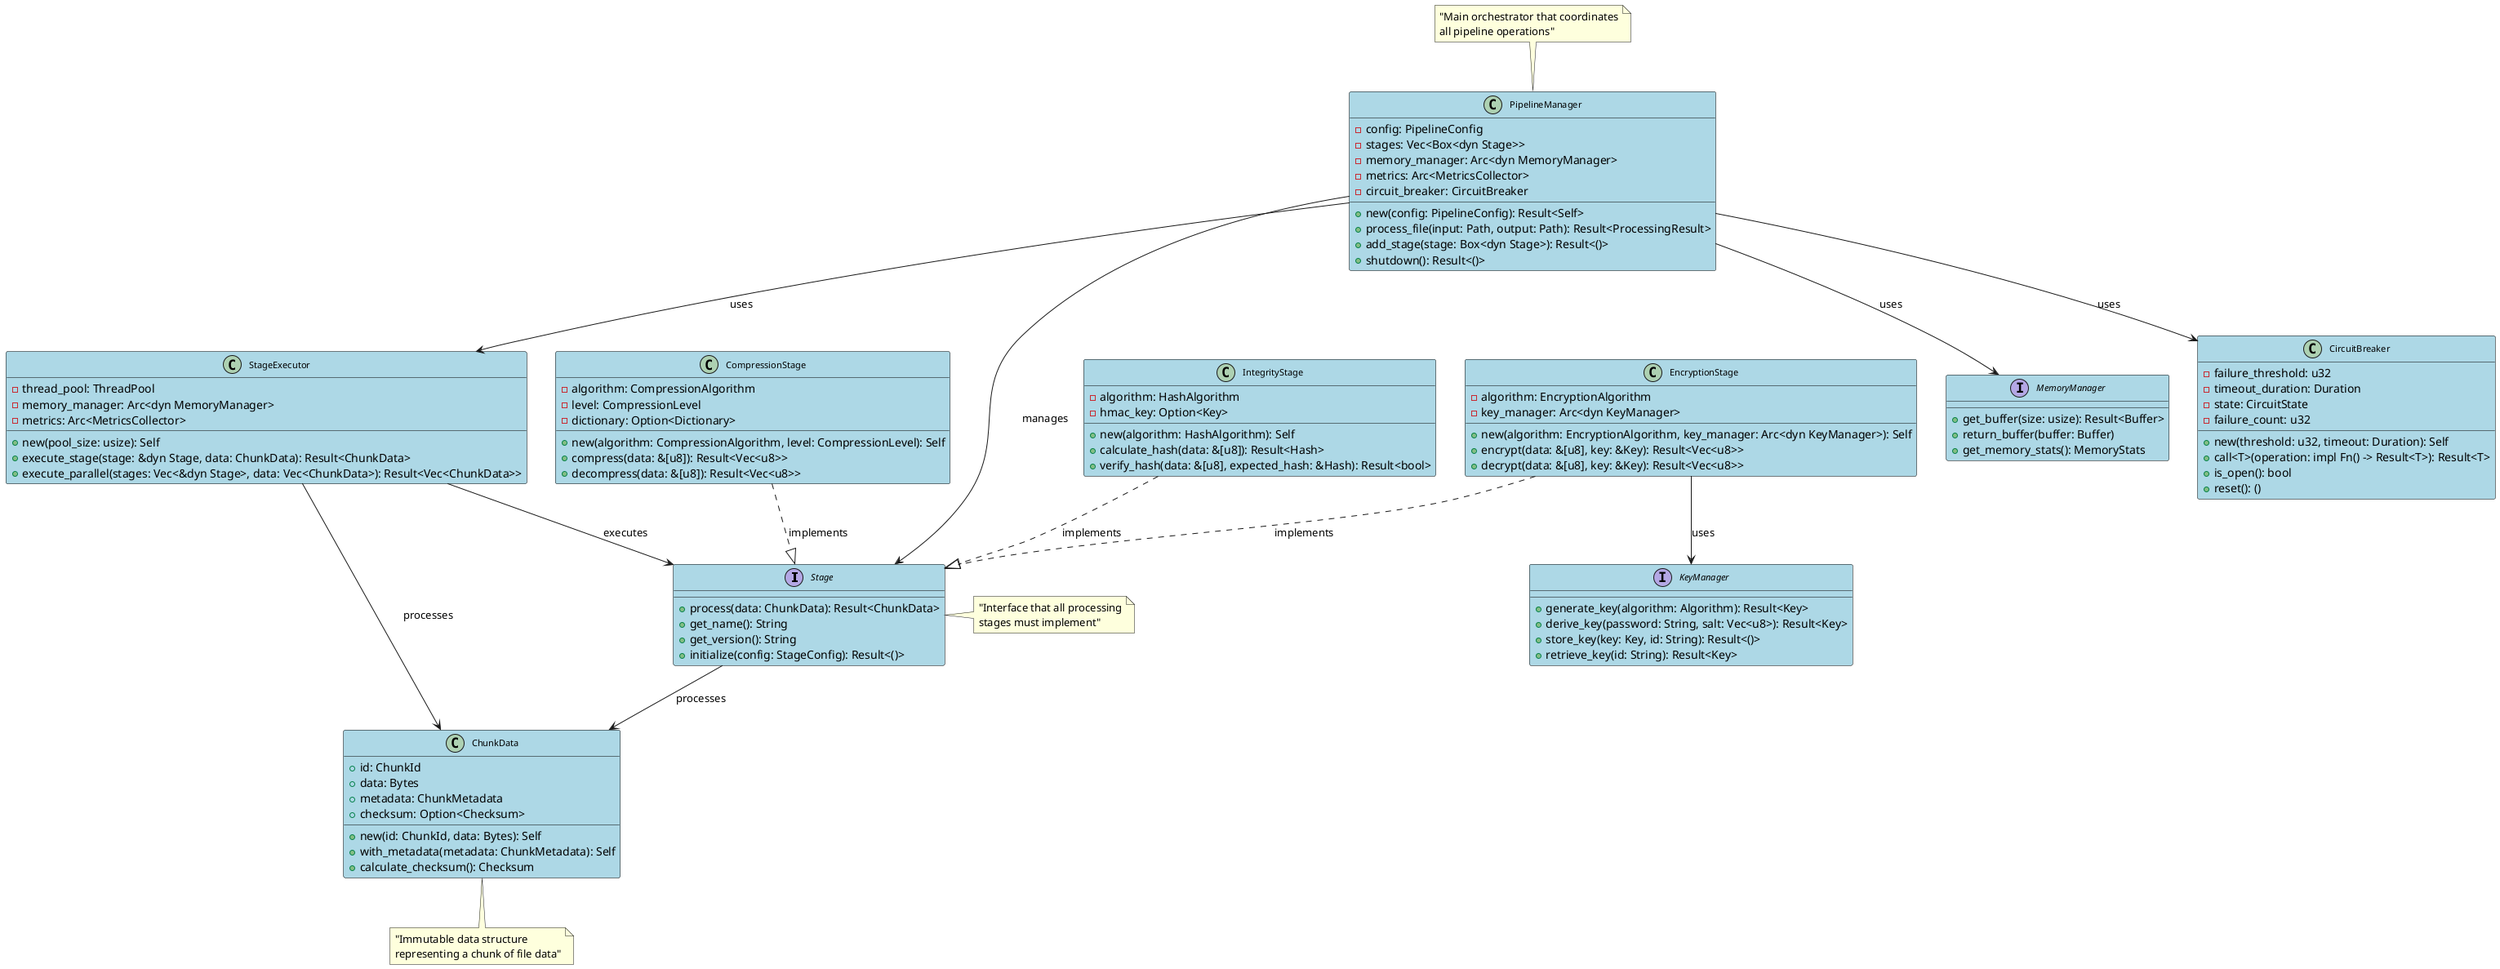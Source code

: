 @startuml class_diagram
skinparam class {
    BackgroundColor lightblue
    BorderColor black
    FontSize 11
}

skinparam interface {
    BackgroundColor lightyellow
    BorderColor black
}

interface Stage {
    +process(data: ChunkData): Result<ChunkData>
    +get_name(): String
    +get_version(): String
    +initialize(config: StageConfig): Result<()>
}

interface MemoryManager {
    +get_buffer(size: usize): Result<Buffer>
    +return_buffer(buffer: Buffer)
    +get_memory_stats(): MemoryStats
}

interface KeyManager {
    +generate_key(algorithm: Algorithm): Result<Key>
    +derive_key(password: String, salt: Vec<u8>): Result<Key>
    +store_key(key: Key, id: String): Result<()>
    +retrieve_key(id: String): Result<Key>
}

class PipelineManager {
    -config: PipelineConfig
    -stages: Vec<Box<dyn Stage>>
    -memory_manager: Arc<dyn MemoryManager>
    -metrics: Arc<MetricsCollector>
    -circuit_breaker: CircuitBreaker
    
    +new(config: PipelineConfig): Result<Self>
    +process_file(input: Path, output: Path): Result<ProcessingResult>
    +add_stage(stage: Box<dyn Stage>): Result<()>
    +shutdown(): Result<()>
}

class StageExecutor {
    -thread_pool: ThreadPool
    -memory_manager: Arc<dyn MemoryManager>
    -metrics: Arc<MetricsCollector>
    
    +new(pool_size: usize): Self
    +execute_stage(stage: &dyn Stage, data: ChunkData): Result<ChunkData>
    +execute_parallel(stages: Vec<&dyn Stage>, data: Vec<ChunkData>): Result<Vec<ChunkData>>
}

class CompressionStage {
    -algorithm: CompressionAlgorithm
    -level: CompressionLevel
    -dictionary: Option<Dictionary>
    
    +new(algorithm: CompressionAlgorithm, level: CompressionLevel): Self
    +compress(data: &[u8]): Result<Vec<u8>>
    +decompress(data: &[u8]): Result<Vec<u8>>
}

class EncryptionStage {
    -algorithm: EncryptionAlgorithm
    -key_manager: Arc<dyn KeyManager>
    
    +new(algorithm: EncryptionAlgorithm, key_manager: Arc<dyn KeyManager>): Self
    +encrypt(data: &[u8], key: &Key): Result<Vec<u8>>
    +decrypt(data: &[u8], key: &Key): Result<Vec<u8>>
}

class IntegrityStage {
    -algorithm: HashAlgorithm
    -hmac_key: Option<Key>
    
    +new(algorithm: HashAlgorithm): Self
    +calculate_hash(data: &[u8]): Result<Hash>
    +verify_hash(data: &[u8], expected_hash: &Hash): Result<bool>
}

class ChunkData {
    +id: ChunkId
    +data: Bytes
    +metadata: ChunkMetadata
    +checksum: Option<Checksum>
    
    +new(id: ChunkId, data: Bytes): Self
    +with_metadata(metadata: ChunkMetadata): Self
    +calculate_checksum(): Checksum
}

class CircuitBreaker {
    -failure_threshold: u32
    -timeout_duration: Duration
    -state: CircuitState
    -failure_count: u32
    
    +new(threshold: u32, timeout: Duration): Self
    +call<T>(operation: impl Fn() -> Result<T>): Result<T>
    +is_open(): bool
    +reset(): ()
}

' Relationships
PipelineManager --> StageExecutor : uses
PipelineManager --> Stage : manages
PipelineManager --> MemoryManager : uses
PipelineManager --> CircuitBreaker : uses

StageExecutor --> Stage : executes
StageExecutor --> ChunkData : processes

CompressionStage ..|> Stage : implements
EncryptionStage ..|> Stage : implements
IntegrityStage ..|> Stage : implements

EncryptionStage --> KeyManager : uses
Stage --> ChunkData : processes

note top of PipelineManager : "Main orchestrator that coordinates\nall pipeline operations"
note right of Stage : "Interface that all processing\nstages must implement"
note bottom of ChunkData : "Immutable data structure\nrepresenting a chunk of file data"

@enduml  s